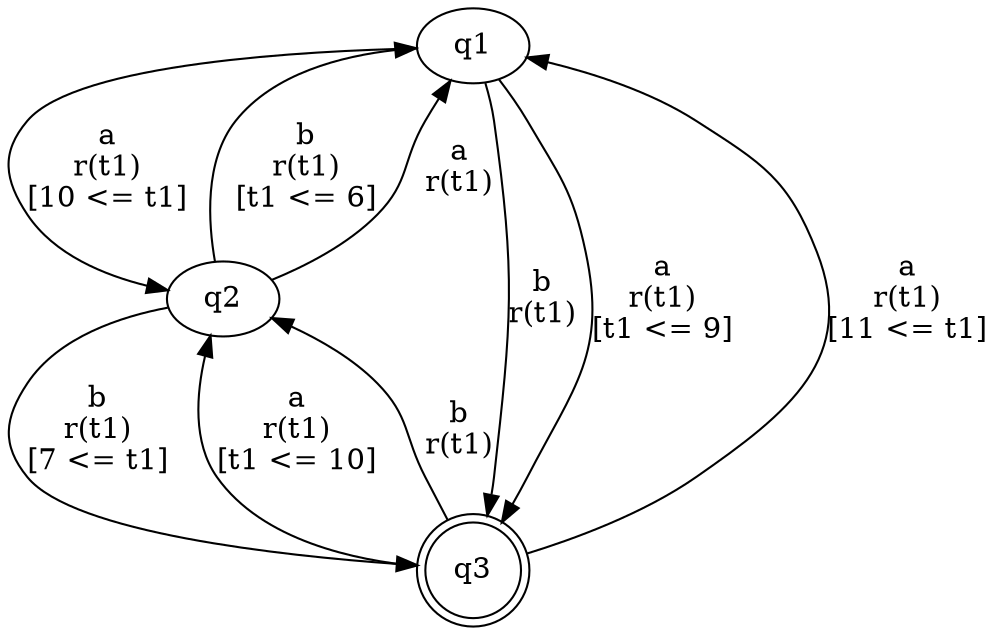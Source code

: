 digraph "tests_1/test58/solution501/solution" {
	q1[label=q1]
	q2[label=q2]
	q3[label=q3 shape=doublecircle]
	q1 -> q2[label="a\nr(t1)\n[10 <= t1]"]
	q2 -> q1[label="b\nr(t1)\n[t1 <= 6]"]
	q2 -> q3[label="b\nr(t1)\n[7 <= t1]"]
	q3 -> q2[label="a\nr(t1)\n[t1 <= 10]"]
	q3 -> q1[label="a\nr(t1)\n[11 <= t1]"]
	q3 -> q2[label="b\nr(t1)\n"]
	q2 -> q1[label="a\nr(t1)\n"]
	q1 -> q3[label="b\nr(t1)\n"]
	q1 -> q3[label="a\nr(t1)\n[t1 <= 9]"]
}
